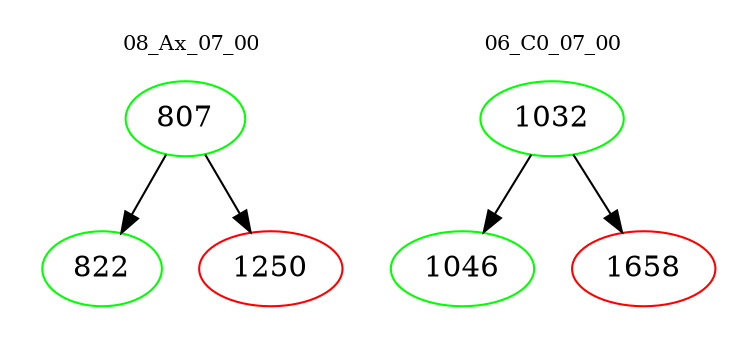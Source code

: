 digraph{
subgraph cluster_0 {
color = white
label = "08_Ax_07_00";
fontsize=10;
T0_807 [label="807", color="green"]
T0_807 -> T0_822 [color="black"]
T0_822 [label="822", color="green"]
T0_807 -> T0_1250 [color="black"]
T0_1250 [label="1250", color="red"]
}
subgraph cluster_1 {
color = white
label = "06_C0_07_00";
fontsize=10;
T1_1032 [label="1032", color="green"]
T1_1032 -> T1_1046 [color="black"]
T1_1046 [label="1046", color="green"]
T1_1032 -> T1_1658 [color="black"]
T1_1658 [label="1658", color="red"]
}
}
